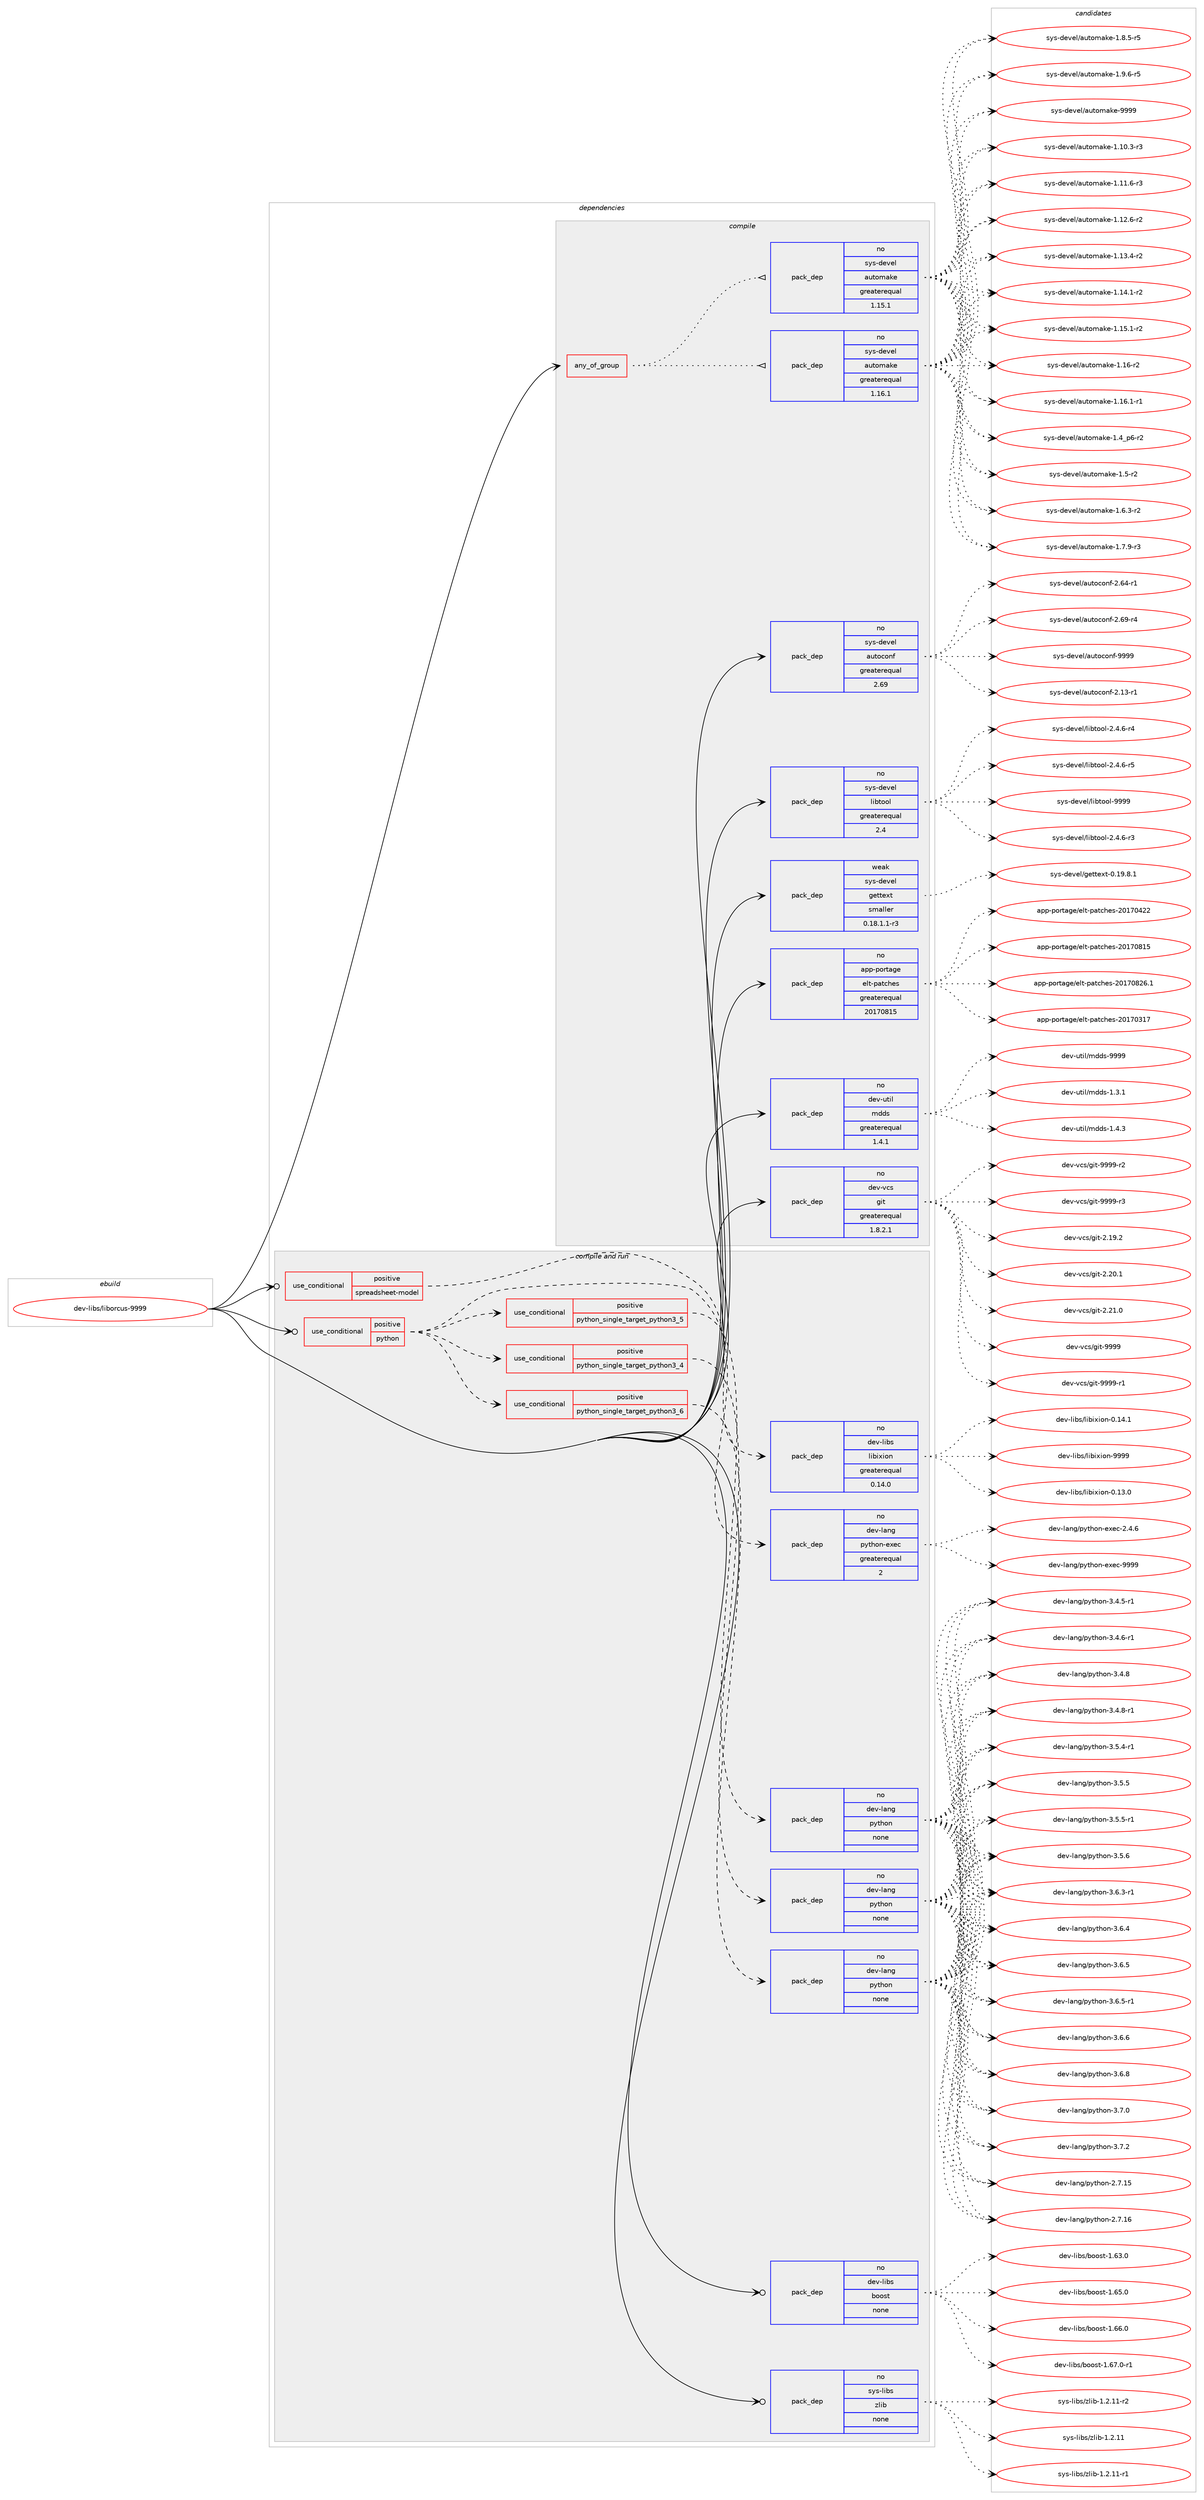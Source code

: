 digraph prolog {

# *************
# Graph options
# *************

newrank=true;
concentrate=true;
compound=true;
graph [rankdir=LR,fontname=Helvetica,fontsize=10,ranksep=1.5];#, ranksep=2.5, nodesep=0.2];
edge  [arrowhead=vee];
node  [fontname=Helvetica,fontsize=10];

# **********
# The ebuild
# **********

subgraph cluster_leftcol {
color=gray;
rank=same;
label=<<i>ebuild</i>>;
id [label="dev-libs/liborcus-9999", color=red, width=4, href="../dev-libs/liborcus-9999.svg"];
}

# ****************
# The dependencies
# ****************

subgraph cluster_midcol {
color=gray;
label=<<i>dependencies</i>>;
subgraph cluster_compile {
fillcolor="#eeeeee";
style=filled;
label=<<i>compile</i>>;
subgraph any22297 {
dependency1369026 [label=<<TABLE BORDER="0" CELLBORDER="1" CELLSPACING="0" CELLPADDING="4"><TR><TD CELLPADDING="10">any_of_group</TD></TR></TABLE>>, shape=none, color=red];subgraph pack979945 {
dependency1369027 [label=<<TABLE BORDER="0" CELLBORDER="1" CELLSPACING="0" CELLPADDING="4" WIDTH="220"><TR><TD ROWSPAN="6" CELLPADDING="30">pack_dep</TD></TR><TR><TD WIDTH="110">no</TD></TR><TR><TD>sys-devel</TD></TR><TR><TD>automake</TD></TR><TR><TD>greaterequal</TD></TR><TR><TD>1.16.1</TD></TR></TABLE>>, shape=none, color=blue];
}
dependency1369026:e -> dependency1369027:w [weight=20,style="dotted",arrowhead="oinv"];
subgraph pack979946 {
dependency1369028 [label=<<TABLE BORDER="0" CELLBORDER="1" CELLSPACING="0" CELLPADDING="4" WIDTH="220"><TR><TD ROWSPAN="6" CELLPADDING="30">pack_dep</TD></TR><TR><TD WIDTH="110">no</TD></TR><TR><TD>sys-devel</TD></TR><TR><TD>automake</TD></TR><TR><TD>greaterequal</TD></TR><TR><TD>1.15.1</TD></TR></TABLE>>, shape=none, color=blue];
}
dependency1369026:e -> dependency1369028:w [weight=20,style="dotted",arrowhead="oinv"];
}
id:e -> dependency1369026:w [weight=20,style="solid",arrowhead="vee"];
subgraph pack979947 {
dependency1369029 [label=<<TABLE BORDER="0" CELLBORDER="1" CELLSPACING="0" CELLPADDING="4" WIDTH="220"><TR><TD ROWSPAN="6" CELLPADDING="30">pack_dep</TD></TR><TR><TD WIDTH="110">no</TD></TR><TR><TD>app-portage</TD></TR><TR><TD>elt-patches</TD></TR><TR><TD>greaterequal</TD></TR><TR><TD>20170815</TD></TR></TABLE>>, shape=none, color=blue];
}
id:e -> dependency1369029:w [weight=20,style="solid",arrowhead="vee"];
subgraph pack979948 {
dependency1369030 [label=<<TABLE BORDER="0" CELLBORDER="1" CELLSPACING="0" CELLPADDING="4" WIDTH="220"><TR><TD ROWSPAN="6" CELLPADDING="30">pack_dep</TD></TR><TR><TD WIDTH="110">no</TD></TR><TR><TD>dev-util</TD></TR><TR><TD>mdds</TD></TR><TR><TD>greaterequal</TD></TR><TR><TD>1.4.1</TD></TR></TABLE>>, shape=none, color=blue];
}
id:e -> dependency1369030:w [weight=20,style="solid",arrowhead="vee"];
subgraph pack979949 {
dependency1369031 [label=<<TABLE BORDER="0" CELLBORDER="1" CELLSPACING="0" CELLPADDING="4" WIDTH="220"><TR><TD ROWSPAN="6" CELLPADDING="30">pack_dep</TD></TR><TR><TD WIDTH="110">no</TD></TR><TR><TD>dev-vcs</TD></TR><TR><TD>git</TD></TR><TR><TD>greaterequal</TD></TR><TR><TD>1.8.2.1</TD></TR></TABLE>>, shape=none, color=blue];
}
id:e -> dependency1369031:w [weight=20,style="solid",arrowhead="vee"];
subgraph pack979950 {
dependency1369032 [label=<<TABLE BORDER="0" CELLBORDER="1" CELLSPACING="0" CELLPADDING="4" WIDTH="220"><TR><TD ROWSPAN="6" CELLPADDING="30">pack_dep</TD></TR><TR><TD WIDTH="110">no</TD></TR><TR><TD>sys-devel</TD></TR><TR><TD>autoconf</TD></TR><TR><TD>greaterequal</TD></TR><TR><TD>2.69</TD></TR></TABLE>>, shape=none, color=blue];
}
id:e -> dependency1369032:w [weight=20,style="solid",arrowhead="vee"];
subgraph pack979951 {
dependency1369033 [label=<<TABLE BORDER="0" CELLBORDER="1" CELLSPACING="0" CELLPADDING="4" WIDTH="220"><TR><TD ROWSPAN="6" CELLPADDING="30">pack_dep</TD></TR><TR><TD WIDTH="110">no</TD></TR><TR><TD>sys-devel</TD></TR><TR><TD>libtool</TD></TR><TR><TD>greaterequal</TD></TR><TR><TD>2.4</TD></TR></TABLE>>, shape=none, color=blue];
}
id:e -> dependency1369033:w [weight=20,style="solid",arrowhead="vee"];
subgraph pack979952 {
dependency1369034 [label=<<TABLE BORDER="0" CELLBORDER="1" CELLSPACING="0" CELLPADDING="4" WIDTH="220"><TR><TD ROWSPAN="6" CELLPADDING="30">pack_dep</TD></TR><TR><TD WIDTH="110">weak</TD></TR><TR><TD>sys-devel</TD></TR><TR><TD>gettext</TD></TR><TR><TD>smaller</TD></TR><TR><TD>0.18.1.1-r3</TD></TR></TABLE>>, shape=none, color=blue];
}
id:e -> dependency1369034:w [weight=20,style="solid",arrowhead="vee"];
}
subgraph cluster_compileandrun {
fillcolor="#eeeeee";
style=filled;
label=<<i>compile and run</i>>;
subgraph cond366222 {
dependency1369035 [label=<<TABLE BORDER="0" CELLBORDER="1" CELLSPACING="0" CELLPADDING="4"><TR><TD ROWSPAN="3" CELLPADDING="10">use_conditional</TD></TR><TR><TD>positive</TD></TR><TR><TD>python</TD></TR></TABLE>>, shape=none, color=red];
subgraph cond366223 {
dependency1369036 [label=<<TABLE BORDER="0" CELLBORDER="1" CELLSPACING="0" CELLPADDING="4"><TR><TD ROWSPAN="3" CELLPADDING="10">use_conditional</TD></TR><TR><TD>positive</TD></TR><TR><TD>python_single_target_python3_4</TD></TR></TABLE>>, shape=none, color=red];
subgraph pack979953 {
dependency1369037 [label=<<TABLE BORDER="0" CELLBORDER="1" CELLSPACING="0" CELLPADDING="4" WIDTH="220"><TR><TD ROWSPAN="6" CELLPADDING="30">pack_dep</TD></TR><TR><TD WIDTH="110">no</TD></TR><TR><TD>dev-lang</TD></TR><TR><TD>python</TD></TR><TR><TD>none</TD></TR><TR><TD></TD></TR></TABLE>>, shape=none, color=blue];
}
dependency1369036:e -> dependency1369037:w [weight=20,style="dashed",arrowhead="vee"];
}
dependency1369035:e -> dependency1369036:w [weight=20,style="dashed",arrowhead="vee"];
subgraph cond366224 {
dependency1369038 [label=<<TABLE BORDER="0" CELLBORDER="1" CELLSPACING="0" CELLPADDING="4"><TR><TD ROWSPAN="3" CELLPADDING="10">use_conditional</TD></TR><TR><TD>positive</TD></TR><TR><TD>python_single_target_python3_5</TD></TR></TABLE>>, shape=none, color=red];
subgraph pack979954 {
dependency1369039 [label=<<TABLE BORDER="0" CELLBORDER="1" CELLSPACING="0" CELLPADDING="4" WIDTH="220"><TR><TD ROWSPAN="6" CELLPADDING="30">pack_dep</TD></TR><TR><TD WIDTH="110">no</TD></TR><TR><TD>dev-lang</TD></TR><TR><TD>python</TD></TR><TR><TD>none</TD></TR><TR><TD></TD></TR></TABLE>>, shape=none, color=blue];
}
dependency1369038:e -> dependency1369039:w [weight=20,style="dashed",arrowhead="vee"];
}
dependency1369035:e -> dependency1369038:w [weight=20,style="dashed",arrowhead="vee"];
subgraph cond366225 {
dependency1369040 [label=<<TABLE BORDER="0" CELLBORDER="1" CELLSPACING="0" CELLPADDING="4"><TR><TD ROWSPAN="3" CELLPADDING="10">use_conditional</TD></TR><TR><TD>positive</TD></TR><TR><TD>python_single_target_python3_6</TD></TR></TABLE>>, shape=none, color=red];
subgraph pack979955 {
dependency1369041 [label=<<TABLE BORDER="0" CELLBORDER="1" CELLSPACING="0" CELLPADDING="4" WIDTH="220"><TR><TD ROWSPAN="6" CELLPADDING="30">pack_dep</TD></TR><TR><TD WIDTH="110">no</TD></TR><TR><TD>dev-lang</TD></TR><TR><TD>python</TD></TR><TR><TD>none</TD></TR><TR><TD></TD></TR></TABLE>>, shape=none, color=blue];
}
dependency1369040:e -> dependency1369041:w [weight=20,style="dashed",arrowhead="vee"];
}
dependency1369035:e -> dependency1369040:w [weight=20,style="dashed",arrowhead="vee"];
subgraph pack979956 {
dependency1369042 [label=<<TABLE BORDER="0" CELLBORDER="1" CELLSPACING="0" CELLPADDING="4" WIDTH="220"><TR><TD ROWSPAN="6" CELLPADDING="30">pack_dep</TD></TR><TR><TD WIDTH="110">no</TD></TR><TR><TD>dev-lang</TD></TR><TR><TD>python-exec</TD></TR><TR><TD>greaterequal</TD></TR><TR><TD>2</TD></TR></TABLE>>, shape=none, color=blue];
}
dependency1369035:e -> dependency1369042:w [weight=20,style="dashed",arrowhead="vee"];
}
id:e -> dependency1369035:w [weight=20,style="solid",arrowhead="odotvee"];
subgraph cond366226 {
dependency1369043 [label=<<TABLE BORDER="0" CELLBORDER="1" CELLSPACING="0" CELLPADDING="4"><TR><TD ROWSPAN="3" CELLPADDING="10">use_conditional</TD></TR><TR><TD>positive</TD></TR><TR><TD>spreadsheet-model</TD></TR></TABLE>>, shape=none, color=red];
subgraph pack979957 {
dependency1369044 [label=<<TABLE BORDER="0" CELLBORDER="1" CELLSPACING="0" CELLPADDING="4" WIDTH="220"><TR><TD ROWSPAN="6" CELLPADDING="30">pack_dep</TD></TR><TR><TD WIDTH="110">no</TD></TR><TR><TD>dev-libs</TD></TR><TR><TD>libixion</TD></TR><TR><TD>greaterequal</TD></TR><TR><TD>0.14.0</TD></TR></TABLE>>, shape=none, color=blue];
}
dependency1369043:e -> dependency1369044:w [weight=20,style="dashed",arrowhead="vee"];
}
id:e -> dependency1369043:w [weight=20,style="solid",arrowhead="odotvee"];
subgraph pack979958 {
dependency1369045 [label=<<TABLE BORDER="0" CELLBORDER="1" CELLSPACING="0" CELLPADDING="4" WIDTH="220"><TR><TD ROWSPAN="6" CELLPADDING="30">pack_dep</TD></TR><TR><TD WIDTH="110">no</TD></TR><TR><TD>dev-libs</TD></TR><TR><TD>boost</TD></TR><TR><TD>none</TD></TR><TR><TD></TD></TR></TABLE>>, shape=none, color=blue];
}
id:e -> dependency1369045:w [weight=20,style="solid",arrowhead="odotvee"];
subgraph pack979959 {
dependency1369046 [label=<<TABLE BORDER="0" CELLBORDER="1" CELLSPACING="0" CELLPADDING="4" WIDTH="220"><TR><TD ROWSPAN="6" CELLPADDING="30">pack_dep</TD></TR><TR><TD WIDTH="110">no</TD></TR><TR><TD>sys-libs</TD></TR><TR><TD>zlib</TD></TR><TR><TD>none</TD></TR><TR><TD></TD></TR></TABLE>>, shape=none, color=blue];
}
id:e -> dependency1369046:w [weight=20,style="solid",arrowhead="odotvee"];
}
subgraph cluster_run {
fillcolor="#eeeeee";
style=filled;
label=<<i>run</i>>;
}
}

# **************
# The candidates
# **************

subgraph cluster_choices {
rank=same;
color=gray;
label=<<i>candidates</i>>;

subgraph choice979945 {
color=black;
nodesep=1;
choice11512111545100101118101108479711711611110997107101454946494846514511451 [label="sys-devel/automake-1.10.3-r3", color=red, width=4,href="../sys-devel/automake-1.10.3-r3.svg"];
choice11512111545100101118101108479711711611110997107101454946494946544511451 [label="sys-devel/automake-1.11.6-r3", color=red, width=4,href="../sys-devel/automake-1.11.6-r3.svg"];
choice11512111545100101118101108479711711611110997107101454946495046544511450 [label="sys-devel/automake-1.12.6-r2", color=red, width=4,href="../sys-devel/automake-1.12.6-r2.svg"];
choice11512111545100101118101108479711711611110997107101454946495146524511450 [label="sys-devel/automake-1.13.4-r2", color=red, width=4,href="../sys-devel/automake-1.13.4-r2.svg"];
choice11512111545100101118101108479711711611110997107101454946495246494511450 [label="sys-devel/automake-1.14.1-r2", color=red, width=4,href="../sys-devel/automake-1.14.1-r2.svg"];
choice11512111545100101118101108479711711611110997107101454946495346494511450 [label="sys-devel/automake-1.15.1-r2", color=red, width=4,href="../sys-devel/automake-1.15.1-r2.svg"];
choice1151211154510010111810110847971171161111099710710145494649544511450 [label="sys-devel/automake-1.16-r2", color=red, width=4,href="../sys-devel/automake-1.16-r2.svg"];
choice11512111545100101118101108479711711611110997107101454946495446494511449 [label="sys-devel/automake-1.16.1-r1", color=red, width=4,href="../sys-devel/automake-1.16.1-r1.svg"];
choice115121115451001011181011084797117116111109971071014549465295112544511450 [label="sys-devel/automake-1.4_p6-r2", color=red, width=4,href="../sys-devel/automake-1.4_p6-r2.svg"];
choice11512111545100101118101108479711711611110997107101454946534511450 [label="sys-devel/automake-1.5-r2", color=red, width=4,href="../sys-devel/automake-1.5-r2.svg"];
choice115121115451001011181011084797117116111109971071014549465446514511450 [label="sys-devel/automake-1.6.3-r2", color=red, width=4,href="../sys-devel/automake-1.6.3-r2.svg"];
choice115121115451001011181011084797117116111109971071014549465546574511451 [label="sys-devel/automake-1.7.9-r3", color=red, width=4,href="../sys-devel/automake-1.7.9-r3.svg"];
choice115121115451001011181011084797117116111109971071014549465646534511453 [label="sys-devel/automake-1.8.5-r5", color=red, width=4,href="../sys-devel/automake-1.8.5-r5.svg"];
choice115121115451001011181011084797117116111109971071014549465746544511453 [label="sys-devel/automake-1.9.6-r5", color=red, width=4,href="../sys-devel/automake-1.9.6-r5.svg"];
choice115121115451001011181011084797117116111109971071014557575757 [label="sys-devel/automake-9999", color=red, width=4,href="../sys-devel/automake-9999.svg"];
dependency1369027:e -> choice11512111545100101118101108479711711611110997107101454946494846514511451:w [style=dotted,weight="100"];
dependency1369027:e -> choice11512111545100101118101108479711711611110997107101454946494946544511451:w [style=dotted,weight="100"];
dependency1369027:e -> choice11512111545100101118101108479711711611110997107101454946495046544511450:w [style=dotted,weight="100"];
dependency1369027:e -> choice11512111545100101118101108479711711611110997107101454946495146524511450:w [style=dotted,weight="100"];
dependency1369027:e -> choice11512111545100101118101108479711711611110997107101454946495246494511450:w [style=dotted,weight="100"];
dependency1369027:e -> choice11512111545100101118101108479711711611110997107101454946495346494511450:w [style=dotted,weight="100"];
dependency1369027:e -> choice1151211154510010111810110847971171161111099710710145494649544511450:w [style=dotted,weight="100"];
dependency1369027:e -> choice11512111545100101118101108479711711611110997107101454946495446494511449:w [style=dotted,weight="100"];
dependency1369027:e -> choice115121115451001011181011084797117116111109971071014549465295112544511450:w [style=dotted,weight="100"];
dependency1369027:e -> choice11512111545100101118101108479711711611110997107101454946534511450:w [style=dotted,weight="100"];
dependency1369027:e -> choice115121115451001011181011084797117116111109971071014549465446514511450:w [style=dotted,weight="100"];
dependency1369027:e -> choice115121115451001011181011084797117116111109971071014549465546574511451:w [style=dotted,weight="100"];
dependency1369027:e -> choice115121115451001011181011084797117116111109971071014549465646534511453:w [style=dotted,weight="100"];
dependency1369027:e -> choice115121115451001011181011084797117116111109971071014549465746544511453:w [style=dotted,weight="100"];
dependency1369027:e -> choice115121115451001011181011084797117116111109971071014557575757:w [style=dotted,weight="100"];
}
subgraph choice979946 {
color=black;
nodesep=1;
choice11512111545100101118101108479711711611110997107101454946494846514511451 [label="sys-devel/automake-1.10.3-r3", color=red, width=4,href="../sys-devel/automake-1.10.3-r3.svg"];
choice11512111545100101118101108479711711611110997107101454946494946544511451 [label="sys-devel/automake-1.11.6-r3", color=red, width=4,href="../sys-devel/automake-1.11.6-r3.svg"];
choice11512111545100101118101108479711711611110997107101454946495046544511450 [label="sys-devel/automake-1.12.6-r2", color=red, width=4,href="../sys-devel/automake-1.12.6-r2.svg"];
choice11512111545100101118101108479711711611110997107101454946495146524511450 [label="sys-devel/automake-1.13.4-r2", color=red, width=4,href="../sys-devel/automake-1.13.4-r2.svg"];
choice11512111545100101118101108479711711611110997107101454946495246494511450 [label="sys-devel/automake-1.14.1-r2", color=red, width=4,href="../sys-devel/automake-1.14.1-r2.svg"];
choice11512111545100101118101108479711711611110997107101454946495346494511450 [label="sys-devel/automake-1.15.1-r2", color=red, width=4,href="../sys-devel/automake-1.15.1-r2.svg"];
choice1151211154510010111810110847971171161111099710710145494649544511450 [label="sys-devel/automake-1.16-r2", color=red, width=4,href="../sys-devel/automake-1.16-r2.svg"];
choice11512111545100101118101108479711711611110997107101454946495446494511449 [label="sys-devel/automake-1.16.1-r1", color=red, width=4,href="../sys-devel/automake-1.16.1-r1.svg"];
choice115121115451001011181011084797117116111109971071014549465295112544511450 [label="sys-devel/automake-1.4_p6-r2", color=red, width=4,href="../sys-devel/automake-1.4_p6-r2.svg"];
choice11512111545100101118101108479711711611110997107101454946534511450 [label="sys-devel/automake-1.5-r2", color=red, width=4,href="../sys-devel/automake-1.5-r2.svg"];
choice115121115451001011181011084797117116111109971071014549465446514511450 [label="sys-devel/automake-1.6.3-r2", color=red, width=4,href="../sys-devel/automake-1.6.3-r2.svg"];
choice115121115451001011181011084797117116111109971071014549465546574511451 [label="sys-devel/automake-1.7.9-r3", color=red, width=4,href="../sys-devel/automake-1.7.9-r3.svg"];
choice115121115451001011181011084797117116111109971071014549465646534511453 [label="sys-devel/automake-1.8.5-r5", color=red, width=4,href="../sys-devel/automake-1.8.5-r5.svg"];
choice115121115451001011181011084797117116111109971071014549465746544511453 [label="sys-devel/automake-1.9.6-r5", color=red, width=4,href="../sys-devel/automake-1.9.6-r5.svg"];
choice115121115451001011181011084797117116111109971071014557575757 [label="sys-devel/automake-9999", color=red, width=4,href="../sys-devel/automake-9999.svg"];
dependency1369028:e -> choice11512111545100101118101108479711711611110997107101454946494846514511451:w [style=dotted,weight="100"];
dependency1369028:e -> choice11512111545100101118101108479711711611110997107101454946494946544511451:w [style=dotted,weight="100"];
dependency1369028:e -> choice11512111545100101118101108479711711611110997107101454946495046544511450:w [style=dotted,weight="100"];
dependency1369028:e -> choice11512111545100101118101108479711711611110997107101454946495146524511450:w [style=dotted,weight="100"];
dependency1369028:e -> choice11512111545100101118101108479711711611110997107101454946495246494511450:w [style=dotted,weight="100"];
dependency1369028:e -> choice11512111545100101118101108479711711611110997107101454946495346494511450:w [style=dotted,weight="100"];
dependency1369028:e -> choice1151211154510010111810110847971171161111099710710145494649544511450:w [style=dotted,weight="100"];
dependency1369028:e -> choice11512111545100101118101108479711711611110997107101454946495446494511449:w [style=dotted,weight="100"];
dependency1369028:e -> choice115121115451001011181011084797117116111109971071014549465295112544511450:w [style=dotted,weight="100"];
dependency1369028:e -> choice11512111545100101118101108479711711611110997107101454946534511450:w [style=dotted,weight="100"];
dependency1369028:e -> choice115121115451001011181011084797117116111109971071014549465446514511450:w [style=dotted,weight="100"];
dependency1369028:e -> choice115121115451001011181011084797117116111109971071014549465546574511451:w [style=dotted,weight="100"];
dependency1369028:e -> choice115121115451001011181011084797117116111109971071014549465646534511453:w [style=dotted,weight="100"];
dependency1369028:e -> choice115121115451001011181011084797117116111109971071014549465746544511453:w [style=dotted,weight="100"];
dependency1369028:e -> choice115121115451001011181011084797117116111109971071014557575757:w [style=dotted,weight="100"];
}
subgraph choice979947 {
color=black;
nodesep=1;
choice97112112451121111141169710310147101108116451129711699104101115455048495548514955 [label="app-portage/elt-patches-20170317", color=red, width=4,href="../app-portage/elt-patches-20170317.svg"];
choice97112112451121111141169710310147101108116451129711699104101115455048495548525050 [label="app-portage/elt-patches-20170422", color=red, width=4,href="../app-portage/elt-patches-20170422.svg"];
choice97112112451121111141169710310147101108116451129711699104101115455048495548564953 [label="app-portage/elt-patches-20170815", color=red, width=4,href="../app-portage/elt-patches-20170815.svg"];
choice971121124511211111411697103101471011081164511297116991041011154550484955485650544649 [label="app-portage/elt-patches-20170826.1", color=red, width=4,href="../app-portage/elt-patches-20170826.1.svg"];
dependency1369029:e -> choice97112112451121111141169710310147101108116451129711699104101115455048495548514955:w [style=dotted,weight="100"];
dependency1369029:e -> choice97112112451121111141169710310147101108116451129711699104101115455048495548525050:w [style=dotted,weight="100"];
dependency1369029:e -> choice97112112451121111141169710310147101108116451129711699104101115455048495548564953:w [style=dotted,weight="100"];
dependency1369029:e -> choice971121124511211111411697103101471011081164511297116991041011154550484955485650544649:w [style=dotted,weight="100"];
}
subgraph choice979948 {
color=black;
nodesep=1;
choice1001011184511711610510847109100100115454946514649 [label="dev-util/mdds-1.3.1", color=red, width=4,href="../dev-util/mdds-1.3.1.svg"];
choice1001011184511711610510847109100100115454946524651 [label="dev-util/mdds-1.4.3", color=red, width=4,href="../dev-util/mdds-1.4.3.svg"];
choice10010111845117116105108471091001001154557575757 [label="dev-util/mdds-9999", color=red, width=4,href="../dev-util/mdds-9999.svg"];
dependency1369030:e -> choice1001011184511711610510847109100100115454946514649:w [style=dotted,weight="100"];
dependency1369030:e -> choice1001011184511711610510847109100100115454946524651:w [style=dotted,weight="100"];
dependency1369030:e -> choice10010111845117116105108471091001001154557575757:w [style=dotted,weight="100"];
}
subgraph choice979949 {
color=black;
nodesep=1;
choice10010111845118991154710310511645504649574650 [label="dev-vcs/git-2.19.2", color=red, width=4,href="../dev-vcs/git-2.19.2.svg"];
choice10010111845118991154710310511645504650484649 [label="dev-vcs/git-2.20.1", color=red, width=4,href="../dev-vcs/git-2.20.1.svg"];
choice10010111845118991154710310511645504650494648 [label="dev-vcs/git-2.21.0", color=red, width=4,href="../dev-vcs/git-2.21.0.svg"];
choice1001011184511899115471031051164557575757 [label="dev-vcs/git-9999", color=red, width=4,href="../dev-vcs/git-9999.svg"];
choice10010111845118991154710310511645575757574511449 [label="dev-vcs/git-9999-r1", color=red, width=4,href="../dev-vcs/git-9999-r1.svg"];
choice10010111845118991154710310511645575757574511450 [label="dev-vcs/git-9999-r2", color=red, width=4,href="../dev-vcs/git-9999-r2.svg"];
choice10010111845118991154710310511645575757574511451 [label="dev-vcs/git-9999-r3", color=red, width=4,href="../dev-vcs/git-9999-r3.svg"];
dependency1369031:e -> choice10010111845118991154710310511645504649574650:w [style=dotted,weight="100"];
dependency1369031:e -> choice10010111845118991154710310511645504650484649:w [style=dotted,weight="100"];
dependency1369031:e -> choice10010111845118991154710310511645504650494648:w [style=dotted,weight="100"];
dependency1369031:e -> choice1001011184511899115471031051164557575757:w [style=dotted,weight="100"];
dependency1369031:e -> choice10010111845118991154710310511645575757574511449:w [style=dotted,weight="100"];
dependency1369031:e -> choice10010111845118991154710310511645575757574511450:w [style=dotted,weight="100"];
dependency1369031:e -> choice10010111845118991154710310511645575757574511451:w [style=dotted,weight="100"];
}
subgraph choice979950 {
color=black;
nodesep=1;
choice1151211154510010111810110847971171161119911111010245504649514511449 [label="sys-devel/autoconf-2.13-r1", color=red, width=4,href="../sys-devel/autoconf-2.13-r1.svg"];
choice1151211154510010111810110847971171161119911111010245504654524511449 [label="sys-devel/autoconf-2.64-r1", color=red, width=4,href="../sys-devel/autoconf-2.64-r1.svg"];
choice1151211154510010111810110847971171161119911111010245504654574511452 [label="sys-devel/autoconf-2.69-r4", color=red, width=4,href="../sys-devel/autoconf-2.69-r4.svg"];
choice115121115451001011181011084797117116111991111101024557575757 [label="sys-devel/autoconf-9999", color=red, width=4,href="../sys-devel/autoconf-9999.svg"];
dependency1369032:e -> choice1151211154510010111810110847971171161119911111010245504649514511449:w [style=dotted,weight="100"];
dependency1369032:e -> choice1151211154510010111810110847971171161119911111010245504654524511449:w [style=dotted,weight="100"];
dependency1369032:e -> choice1151211154510010111810110847971171161119911111010245504654574511452:w [style=dotted,weight="100"];
dependency1369032:e -> choice115121115451001011181011084797117116111991111101024557575757:w [style=dotted,weight="100"];
}
subgraph choice979951 {
color=black;
nodesep=1;
choice1151211154510010111810110847108105981161111111084550465246544511451 [label="sys-devel/libtool-2.4.6-r3", color=red, width=4,href="../sys-devel/libtool-2.4.6-r3.svg"];
choice1151211154510010111810110847108105981161111111084550465246544511452 [label="sys-devel/libtool-2.4.6-r4", color=red, width=4,href="../sys-devel/libtool-2.4.6-r4.svg"];
choice1151211154510010111810110847108105981161111111084550465246544511453 [label="sys-devel/libtool-2.4.6-r5", color=red, width=4,href="../sys-devel/libtool-2.4.6-r5.svg"];
choice1151211154510010111810110847108105981161111111084557575757 [label="sys-devel/libtool-9999", color=red, width=4,href="../sys-devel/libtool-9999.svg"];
dependency1369033:e -> choice1151211154510010111810110847108105981161111111084550465246544511451:w [style=dotted,weight="100"];
dependency1369033:e -> choice1151211154510010111810110847108105981161111111084550465246544511452:w [style=dotted,weight="100"];
dependency1369033:e -> choice1151211154510010111810110847108105981161111111084550465246544511453:w [style=dotted,weight="100"];
dependency1369033:e -> choice1151211154510010111810110847108105981161111111084557575757:w [style=dotted,weight="100"];
}
subgraph choice979952 {
color=black;
nodesep=1;
choice1151211154510010111810110847103101116116101120116454846495746564649 [label="sys-devel/gettext-0.19.8.1", color=red, width=4,href="../sys-devel/gettext-0.19.8.1.svg"];
dependency1369034:e -> choice1151211154510010111810110847103101116116101120116454846495746564649:w [style=dotted,weight="100"];
}
subgraph choice979953 {
color=black;
nodesep=1;
choice10010111845108971101034711212111610411111045504655464953 [label="dev-lang/python-2.7.15", color=red, width=4,href="../dev-lang/python-2.7.15.svg"];
choice10010111845108971101034711212111610411111045504655464954 [label="dev-lang/python-2.7.16", color=red, width=4,href="../dev-lang/python-2.7.16.svg"];
choice1001011184510897110103471121211161041111104551465246534511449 [label="dev-lang/python-3.4.5-r1", color=red, width=4,href="../dev-lang/python-3.4.5-r1.svg"];
choice1001011184510897110103471121211161041111104551465246544511449 [label="dev-lang/python-3.4.6-r1", color=red, width=4,href="../dev-lang/python-3.4.6-r1.svg"];
choice100101118451089711010347112121116104111110455146524656 [label="dev-lang/python-3.4.8", color=red, width=4,href="../dev-lang/python-3.4.8.svg"];
choice1001011184510897110103471121211161041111104551465246564511449 [label="dev-lang/python-3.4.8-r1", color=red, width=4,href="../dev-lang/python-3.4.8-r1.svg"];
choice1001011184510897110103471121211161041111104551465346524511449 [label="dev-lang/python-3.5.4-r1", color=red, width=4,href="../dev-lang/python-3.5.4-r1.svg"];
choice100101118451089711010347112121116104111110455146534653 [label="dev-lang/python-3.5.5", color=red, width=4,href="../dev-lang/python-3.5.5.svg"];
choice1001011184510897110103471121211161041111104551465346534511449 [label="dev-lang/python-3.5.5-r1", color=red, width=4,href="../dev-lang/python-3.5.5-r1.svg"];
choice100101118451089711010347112121116104111110455146534654 [label="dev-lang/python-3.5.6", color=red, width=4,href="../dev-lang/python-3.5.6.svg"];
choice1001011184510897110103471121211161041111104551465446514511449 [label="dev-lang/python-3.6.3-r1", color=red, width=4,href="../dev-lang/python-3.6.3-r1.svg"];
choice100101118451089711010347112121116104111110455146544652 [label="dev-lang/python-3.6.4", color=red, width=4,href="../dev-lang/python-3.6.4.svg"];
choice100101118451089711010347112121116104111110455146544653 [label="dev-lang/python-3.6.5", color=red, width=4,href="../dev-lang/python-3.6.5.svg"];
choice1001011184510897110103471121211161041111104551465446534511449 [label="dev-lang/python-3.6.5-r1", color=red, width=4,href="../dev-lang/python-3.6.5-r1.svg"];
choice100101118451089711010347112121116104111110455146544654 [label="dev-lang/python-3.6.6", color=red, width=4,href="../dev-lang/python-3.6.6.svg"];
choice100101118451089711010347112121116104111110455146544656 [label="dev-lang/python-3.6.8", color=red, width=4,href="../dev-lang/python-3.6.8.svg"];
choice100101118451089711010347112121116104111110455146554648 [label="dev-lang/python-3.7.0", color=red, width=4,href="../dev-lang/python-3.7.0.svg"];
choice100101118451089711010347112121116104111110455146554650 [label="dev-lang/python-3.7.2", color=red, width=4,href="../dev-lang/python-3.7.2.svg"];
dependency1369037:e -> choice10010111845108971101034711212111610411111045504655464953:w [style=dotted,weight="100"];
dependency1369037:e -> choice10010111845108971101034711212111610411111045504655464954:w [style=dotted,weight="100"];
dependency1369037:e -> choice1001011184510897110103471121211161041111104551465246534511449:w [style=dotted,weight="100"];
dependency1369037:e -> choice1001011184510897110103471121211161041111104551465246544511449:w [style=dotted,weight="100"];
dependency1369037:e -> choice100101118451089711010347112121116104111110455146524656:w [style=dotted,weight="100"];
dependency1369037:e -> choice1001011184510897110103471121211161041111104551465246564511449:w [style=dotted,weight="100"];
dependency1369037:e -> choice1001011184510897110103471121211161041111104551465346524511449:w [style=dotted,weight="100"];
dependency1369037:e -> choice100101118451089711010347112121116104111110455146534653:w [style=dotted,weight="100"];
dependency1369037:e -> choice1001011184510897110103471121211161041111104551465346534511449:w [style=dotted,weight="100"];
dependency1369037:e -> choice100101118451089711010347112121116104111110455146534654:w [style=dotted,weight="100"];
dependency1369037:e -> choice1001011184510897110103471121211161041111104551465446514511449:w [style=dotted,weight="100"];
dependency1369037:e -> choice100101118451089711010347112121116104111110455146544652:w [style=dotted,weight="100"];
dependency1369037:e -> choice100101118451089711010347112121116104111110455146544653:w [style=dotted,weight="100"];
dependency1369037:e -> choice1001011184510897110103471121211161041111104551465446534511449:w [style=dotted,weight="100"];
dependency1369037:e -> choice100101118451089711010347112121116104111110455146544654:w [style=dotted,weight="100"];
dependency1369037:e -> choice100101118451089711010347112121116104111110455146544656:w [style=dotted,weight="100"];
dependency1369037:e -> choice100101118451089711010347112121116104111110455146554648:w [style=dotted,weight="100"];
dependency1369037:e -> choice100101118451089711010347112121116104111110455146554650:w [style=dotted,weight="100"];
}
subgraph choice979954 {
color=black;
nodesep=1;
choice10010111845108971101034711212111610411111045504655464953 [label="dev-lang/python-2.7.15", color=red, width=4,href="../dev-lang/python-2.7.15.svg"];
choice10010111845108971101034711212111610411111045504655464954 [label="dev-lang/python-2.7.16", color=red, width=4,href="../dev-lang/python-2.7.16.svg"];
choice1001011184510897110103471121211161041111104551465246534511449 [label="dev-lang/python-3.4.5-r1", color=red, width=4,href="../dev-lang/python-3.4.5-r1.svg"];
choice1001011184510897110103471121211161041111104551465246544511449 [label="dev-lang/python-3.4.6-r1", color=red, width=4,href="../dev-lang/python-3.4.6-r1.svg"];
choice100101118451089711010347112121116104111110455146524656 [label="dev-lang/python-3.4.8", color=red, width=4,href="../dev-lang/python-3.4.8.svg"];
choice1001011184510897110103471121211161041111104551465246564511449 [label="dev-lang/python-3.4.8-r1", color=red, width=4,href="../dev-lang/python-3.4.8-r1.svg"];
choice1001011184510897110103471121211161041111104551465346524511449 [label="dev-lang/python-3.5.4-r1", color=red, width=4,href="../dev-lang/python-3.5.4-r1.svg"];
choice100101118451089711010347112121116104111110455146534653 [label="dev-lang/python-3.5.5", color=red, width=4,href="../dev-lang/python-3.5.5.svg"];
choice1001011184510897110103471121211161041111104551465346534511449 [label="dev-lang/python-3.5.5-r1", color=red, width=4,href="../dev-lang/python-3.5.5-r1.svg"];
choice100101118451089711010347112121116104111110455146534654 [label="dev-lang/python-3.5.6", color=red, width=4,href="../dev-lang/python-3.5.6.svg"];
choice1001011184510897110103471121211161041111104551465446514511449 [label="dev-lang/python-3.6.3-r1", color=red, width=4,href="../dev-lang/python-3.6.3-r1.svg"];
choice100101118451089711010347112121116104111110455146544652 [label="dev-lang/python-3.6.4", color=red, width=4,href="../dev-lang/python-3.6.4.svg"];
choice100101118451089711010347112121116104111110455146544653 [label="dev-lang/python-3.6.5", color=red, width=4,href="../dev-lang/python-3.6.5.svg"];
choice1001011184510897110103471121211161041111104551465446534511449 [label="dev-lang/python-3.6.5-r1", color=red, width=4,href="../dev-lang/python-3.6.5-r1.svg"];
choice100101118451089711010347112121116104111110455146544654 [label="dev-lang/python-3.6.6", color=red, width=4,href="../dev-lang/python-3.6.6.svg"];
choice100101118451089711010347112121116104111110455146544656 [label="dev-lang/python-3.6.8", color=red, width=4,href="../dev-lang/python-3.6.8.svg"];
choice100101118451089711010347112121116104111110455146554648 [label="dev-lang/python-3.7.0", color=red, width=4,href="../dev-lang/python-3.7.0.svg"];
choice100101118451089711010347112121116104111110455146554650 [label="dev-lang/python-3.7.2", color=red, width=4,href="../dev-lang/python-3.7.2.svg"];
dependency1369039:e -> choice10010111845108971101034711212111610411111045504655464953:w [style=dotted,weight="100"];
dependency1369039:e -> choice10010111845108971101034711212111610411111045504655464954:w [style=dotted,weight="100"];
dependency1369039:e -> choice1001011184510897110103471121211161041111104551465246534511449:w [style=dotted,weight="100"];
dependency1369039:e -> choice1001011184510897110103471121211161041111104551465246544511449:w [style=dotted,weight="100"];
dependency1369039:e -> choice100101118451089711010347112121116104111110455146524656:w [style=dotted,weight="100"];
dependency1369039:e -> choice1001011184510897110103471121211161041111104551465246564511449:w [style=dotted,weight="100"];
dependency1369039:e -> choice1001011184510897110103471121211161041111104551465346524511449:w [style=dotted,weight="100"];
dependency1369039:e -> choice100101118451089711010347112121116104111110455146534653:w [style=dotted,weight="100"];
dependency1369039:e -> choice1001011184510897110103471121211161041111104551465346534511449:w [style=dotted,weight="100"];
dependency1369039:e -> choice100101118451089711010347112121116104111110455146534654:w [style=dotted,weight="100"];
dependency1369039:e -> choice1001011184510897110103471121211161041111104551465446514511449:w [style=dotted,weight="100"];
dependency1369039:e -> choice100101118451089711010347112121116104111110455146544652:w [style=dotted,weight="100"];
dependency1369039:e -> choice100101118451089711010347112121116104111110455146544653:w [style=dotted,weight="100"];
dependency1369039:e -> choice1001011184510897110103471121211161041111104551465446534511449:w [style=dotted,weight="100"];
dependency1369039:e -> choice100101118451089711010347112121116104111110455146544654:w [style=dotted,weight="100"];
dependency1369039:e -> choice100101118451089711010347112121116104111110455146544656:w [style=dotted,weight="100"];
dependency1369039:e -> choice100101118451089711010347112121116104111110455146554648:w [style=dotted,weight="100"];
dependency1369039:e -> choice100101118451089711010347112121116104111110455146554650:w [style=dotted,weight="100"];
}
subgraph choice979955 {
color=black;
nodesep=1;
choice10010111845108971101034711212111610411111045504655464953 [label="dev-lang/python-2.7.15", color=red, width=4,href="../dev-lang/python-2.7.15.svg"];
choice10010111845108971101034711212111610411111045504655464954 [label="dev-lang/python-2.7.16", color=red, width=4,href="../dev-lang/python-2.7.16.svg"];
choice1001011184510897110103471121211161041111104551465246534511449 [label="dev-lang/python-3.4.5-r1", color=red, width=4,href="../dev-lang/python-3.4.5-r1.svg"];
choice1001011184510897110103471121211161041111104551465246544511449 [label="dev-lang/python-3.4.6-r1", color=red, width=4,href="../dev-lang/python-3.4.6-r1.svg"];
choice100101118451089711010347112121116104111110455146524656 [label="dev-lang/python-3.4.8", color=red, width=4,href="../dev-lang/python-3.4.8.svg"];
choice1001011184510897110103471121211161041111104551465246564511449 [label="dev-lang/python-3.4.8-r1", color=red, width=4,href="../dev-lang/python-3.4.8-r1.svg"];
choice1001011184510897110103471121211161041111104551465346524511449 [label="dev-lang/python-3.5.4-r1", color=red, width=4,href="../dev-lang/python-3.5.4-r1.svg"];
choice100101118451089711010347112121116104111110455146534653 [label="dev-lang/python-3.5.5", color=red, width=4,href="../dev-lang/python-3.5.5.svg"];
choice1001011184510897110103471121211161041111104551465346534511449 [label="dev-lang/python-3.5.5-r1", color=red, width=4,href="../dev-lang/python-3.5.5-r1.svg"];
choice100101118451089711010347112121116104111110455146534654 [label="dev-lang/python-3.5.6", color=red, width=4,href="../dev-lang/python-3.5.6.svg"];
choice1001011184510897110103471121211161041111104551465446514511449 [label="dev-lang/python-3.6.3-r1", color=red, width=4,href="../dev-lang/python-3.6.3-r1.svg"];
choice100101118451089711010347112121116104111110455146544652 [label="dev-lang/python-3.6.4", color=red, width=4,href="../dev-lang/python-3.6.4.svg"];
choice100101118451089711010347112121116104111110455146544653 [label="dev-lang/python-3.6.5", color=red, width=4,href="../dev-lang/python-3.6.5.svg"];
choice1001011184510897110103471121211161041111104551465446534511449 [label="dev-lang/python-3.6.5-r1", color=red, width=4,href="../dev-lang/python-3.6.5-r1.svg"];
choice100101118451089711010347112121116104111110455146544654 [label="dev-lang/python-3.6.6", color=red, width=4,href="../dev-lang/python-3.6.6.svg"];
choice100101118451089711010347112121116104111110455146544656 [label="dev-lang/python-3.6.8", color=red, width=4,href="../dev-lang/python-3.6.8.svg"];
choice100101118451089711010347112121116104111110455146554648 [label="dev-lang/python-3.7.0", color=red, width=4,href="../dev-lang/python-3.7.0.svg"];
choice100101118451089711010347112121116104111110455146554650 [label="dev-lang/python-3.7.2", color=red, width=4,href="../dev-lang/python-3.7.2.svg"];
dependency1369041:e -> choice10010111845108971101034711212111610411111045504655464953:w [style=dotted,weight="100"];
dependency1369041:e -> choice10010111845108971101034711212111610411111045504655464954:w [style=dotted,weight="100"];
dependency1369041:e -> choice1001011184510897110103471121211161041111104551465246534511449:w [style=dotted,weight="100"];
dependency1369041:e -> choice1001011184510897110103471121211161041111104551465246544511449:w [style=dotted,weight="100"];
dependency1369041:e -> choice100101118451089711010347112121116104111110455146524656:w [style=dotted,weight="100"];
dependency1369041:e -> choice1001011184510897110103471121211161041111104551465246564511449:w [style=dotted,weight="100"];
dependency1369041:e -> choice1001011184510897110103471121211161041111104551465346524511449:w [style=dotted,weight="100"];
dependency1369041:e -> choice100101118451089711010347112121116104111110455146534653:w [style=dotted,weight="100"];
dependency1369041:e -> choice1001011184510897110103471121211161041111104551465346534511449:w [style=dotted,weight="100"];
dependency1369041:e -> choice100101118451089711010347112121116104111110455146534654:w [style=dotted,weight="100"];
dependency1369041:e -> choice1001011184510897110103471121211161041111104551465446514511449:w [style=dotted,weight="100"];
dependency1369041:e -> choice100101118451089711010347112121116104111110455146544652:w [style=dotted,weight="100"];
dependency1369041:e -> choice100101118451089711010347112121116104111110455146544653:w [style=dotted,weight="100"];
dependency1369041:e -> choice1001011184510897110103471121211161041111104551465446534511449:w [style=dotted,weight="100"];
dependency1369041:e -> choice100101118451089711010347112121116104111110455146544654:w [style=dotted,weight="100"];
dependency1369041:e -> choice100101118451089711010347112121116104111110455146544656:w [style=dotted,weight="100"];
dependency1369041:e -> choice100101118451089711010347112121116104111110455146554648:w [style=dotted,weight="100"];
dependency1369041:e -> choice100101118451089711010347112121116104111110455146554650:w [style=dotted,weight="100"];
}
subgraph choice979956 {
color=black;
nodesep=1;
choice1001011184510897110103471121211161041111104510112010199455046524654 [label="dev-lang/python-exec-2.4.6", color=red, width=4,href="../dev-lang/python-exec-2.4.6.svg"];
choice10010111845108971101034711212111610411111045101120101994557575757 [label="dev-lang/python-exec-9999", color=red, width=4,href="../dev-lang/python-exec-9999.svg"];
dependency1369042:e -> choice1001011184510897110103471121211161041111104510112010199455046524654:w [style=dotted,weight="100"];
dependency1369042:e -> choice10010111845108971101034711212111610411111045101120101994557575757:w [style=dotted,weight="100"];
}
subgraph choice979957 {
color=black;
nodesep=1;
choice1001011184510810598115471081059810512010511111045484649514648 [label="dev-libs/libixion-0.13.0", color=red, width=4,href="../dev-libs/libixion-0.13.0.svg"];
choice1001011184510810598115471081059810512010511111045484649524649 [label="dev-libs/libixion-0.14.1", color=red, width=4,href="../dev-libs/libixion-0.14.1.svg"];
choice100101118451081059811547108105981051201051111104557575757 [label="dev-libs/libixion-9999", color=red, width=4,href="../dev-libs/libixion-9999.svg"];
dependency1369044:e -> choice1001011184510810598115471081059810512010511111045484649514648:w [style=dotted,weight="100"];
dependency1369044:e -> choice1001011184510810598115471081059810512010511111045484649524649:w [style=dotted,weight="100"];
dependency1369044:e -> choice100101118451081059811547108105981051201051111104557575757:w [style=dotted,weight="100"];
}
subgraph choice979958 {
color=black;
nodesep=1;
choice1001011184510810598115479811111111511645494654514648 [label="dev-libs/boost-1.63.0", color=red, width=4,href="../dev-libs/boost-1.63.0.svg"];
choice1001011184510810598115479811111111511645494654534648 [label="dev-libs/boost-1.65.0", color=red, width=4,href="../dev-libs/boost-1.65.0.svg"];
choice1001011184510810598115479811111111511645494654544648 [label="dev-libs/boost-1.66.0", color=red, width=4,href="../dev-libs/boost-1.66.0.svg"];
choice10010111845108105981154798111111115116454946545546484511449 [label="dev-libs/boost-1.67.0-r1", color=red, width=4,href="../dev-libs/boost-1.67.0-r1.svg"];
dependency1369045:e -> choice1001011184510810598115479811111111511645494654514648:w [style=dotted,weight="100"];
dependency1369045:e -> choice1001011184510810598115479811111111511645494654534648:w [style=dotted,weight="100"];
dependency1369045:e -> choice1001011184510810598115479811111111511645494654544648:w [style=dotted,weight="100"];
dependency1369045:e -> choice10010111845108105981154798111111115116454946545546484511449:w [style=dotted,weight="100"];
}
subgraph choice979959 {
color=black;
nodesep=1;
choice1151211154510810598115471221081059845494650464949 [label="sys-libs/zlib-1.2.11", color=red, width=4,href="../sys-libs/zlib-1.2.11.svg"];
choice11512111545108105981154712210810598454946504649494511449 [label="sys-libs/zlib-1.2.11-r1", color=red, width=4,href="../sys-libs/zlib-1.2.11-r1.svg"];
choice11512111545108105981154712210810598454946504649494511450 [label="sys-libs/zlib-1.2.11-r2", color=red, width=4,href="../sys-libs/zlib-1.2.11-r2.svg"];
dependency1369046:e -> choice1151211154510810598115471221081059845494650464949:w [style=dotted,weight="100"];
dependency1369046:e -> choice11512111545108105981154712210810598454946504649494511449:w [style=dotted,weight="100"];
dependency1369046:e -> choice11512111545108105981154712210810598454946504649494511450:w [style=dotted,weight="100"];
}
}

}
